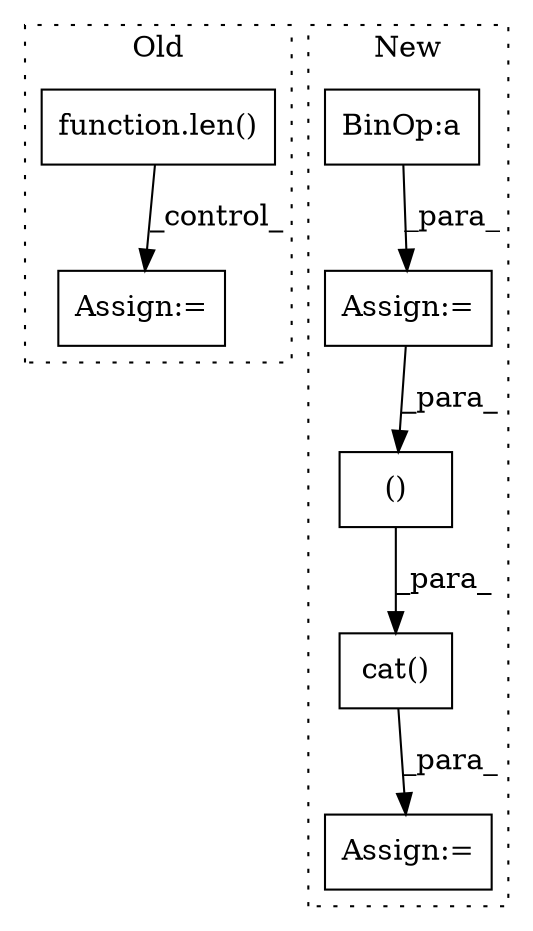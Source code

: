 digraph G {
subgraph cluster0 {
1 [label="function.len()" a="75" s="8227,8242" l="4,1" shape="box"];
7 [label="Assign:=" a="68" s="8335" l="4" shape="box"];
label = "Old";
style="dotted";
}
subgraph cluster1 {
2 [label="cat()" a="75" s="8737,8771" l="10,1" shape="box"];
3 [label="Assign:=" a="68" s="8734" l="3" shape="box"];
4 [label="()" a="54" s="8758" l="12" shape="box"];
5 [label="BinOp:a" a="82" s="8616" l="3" shape="box"];
6 [label="Assign:=" a="68" s="8603" l="3" shape="box"];
label = "New";
style="dotted";
}
1 -> 7 [label="_control_"];
2 -> 3 [label="_para_"];
4 -> 2 [label="_para_"];
5 -> 6 [label="_para_"];
6 -> 4 [label="_para_"];
}